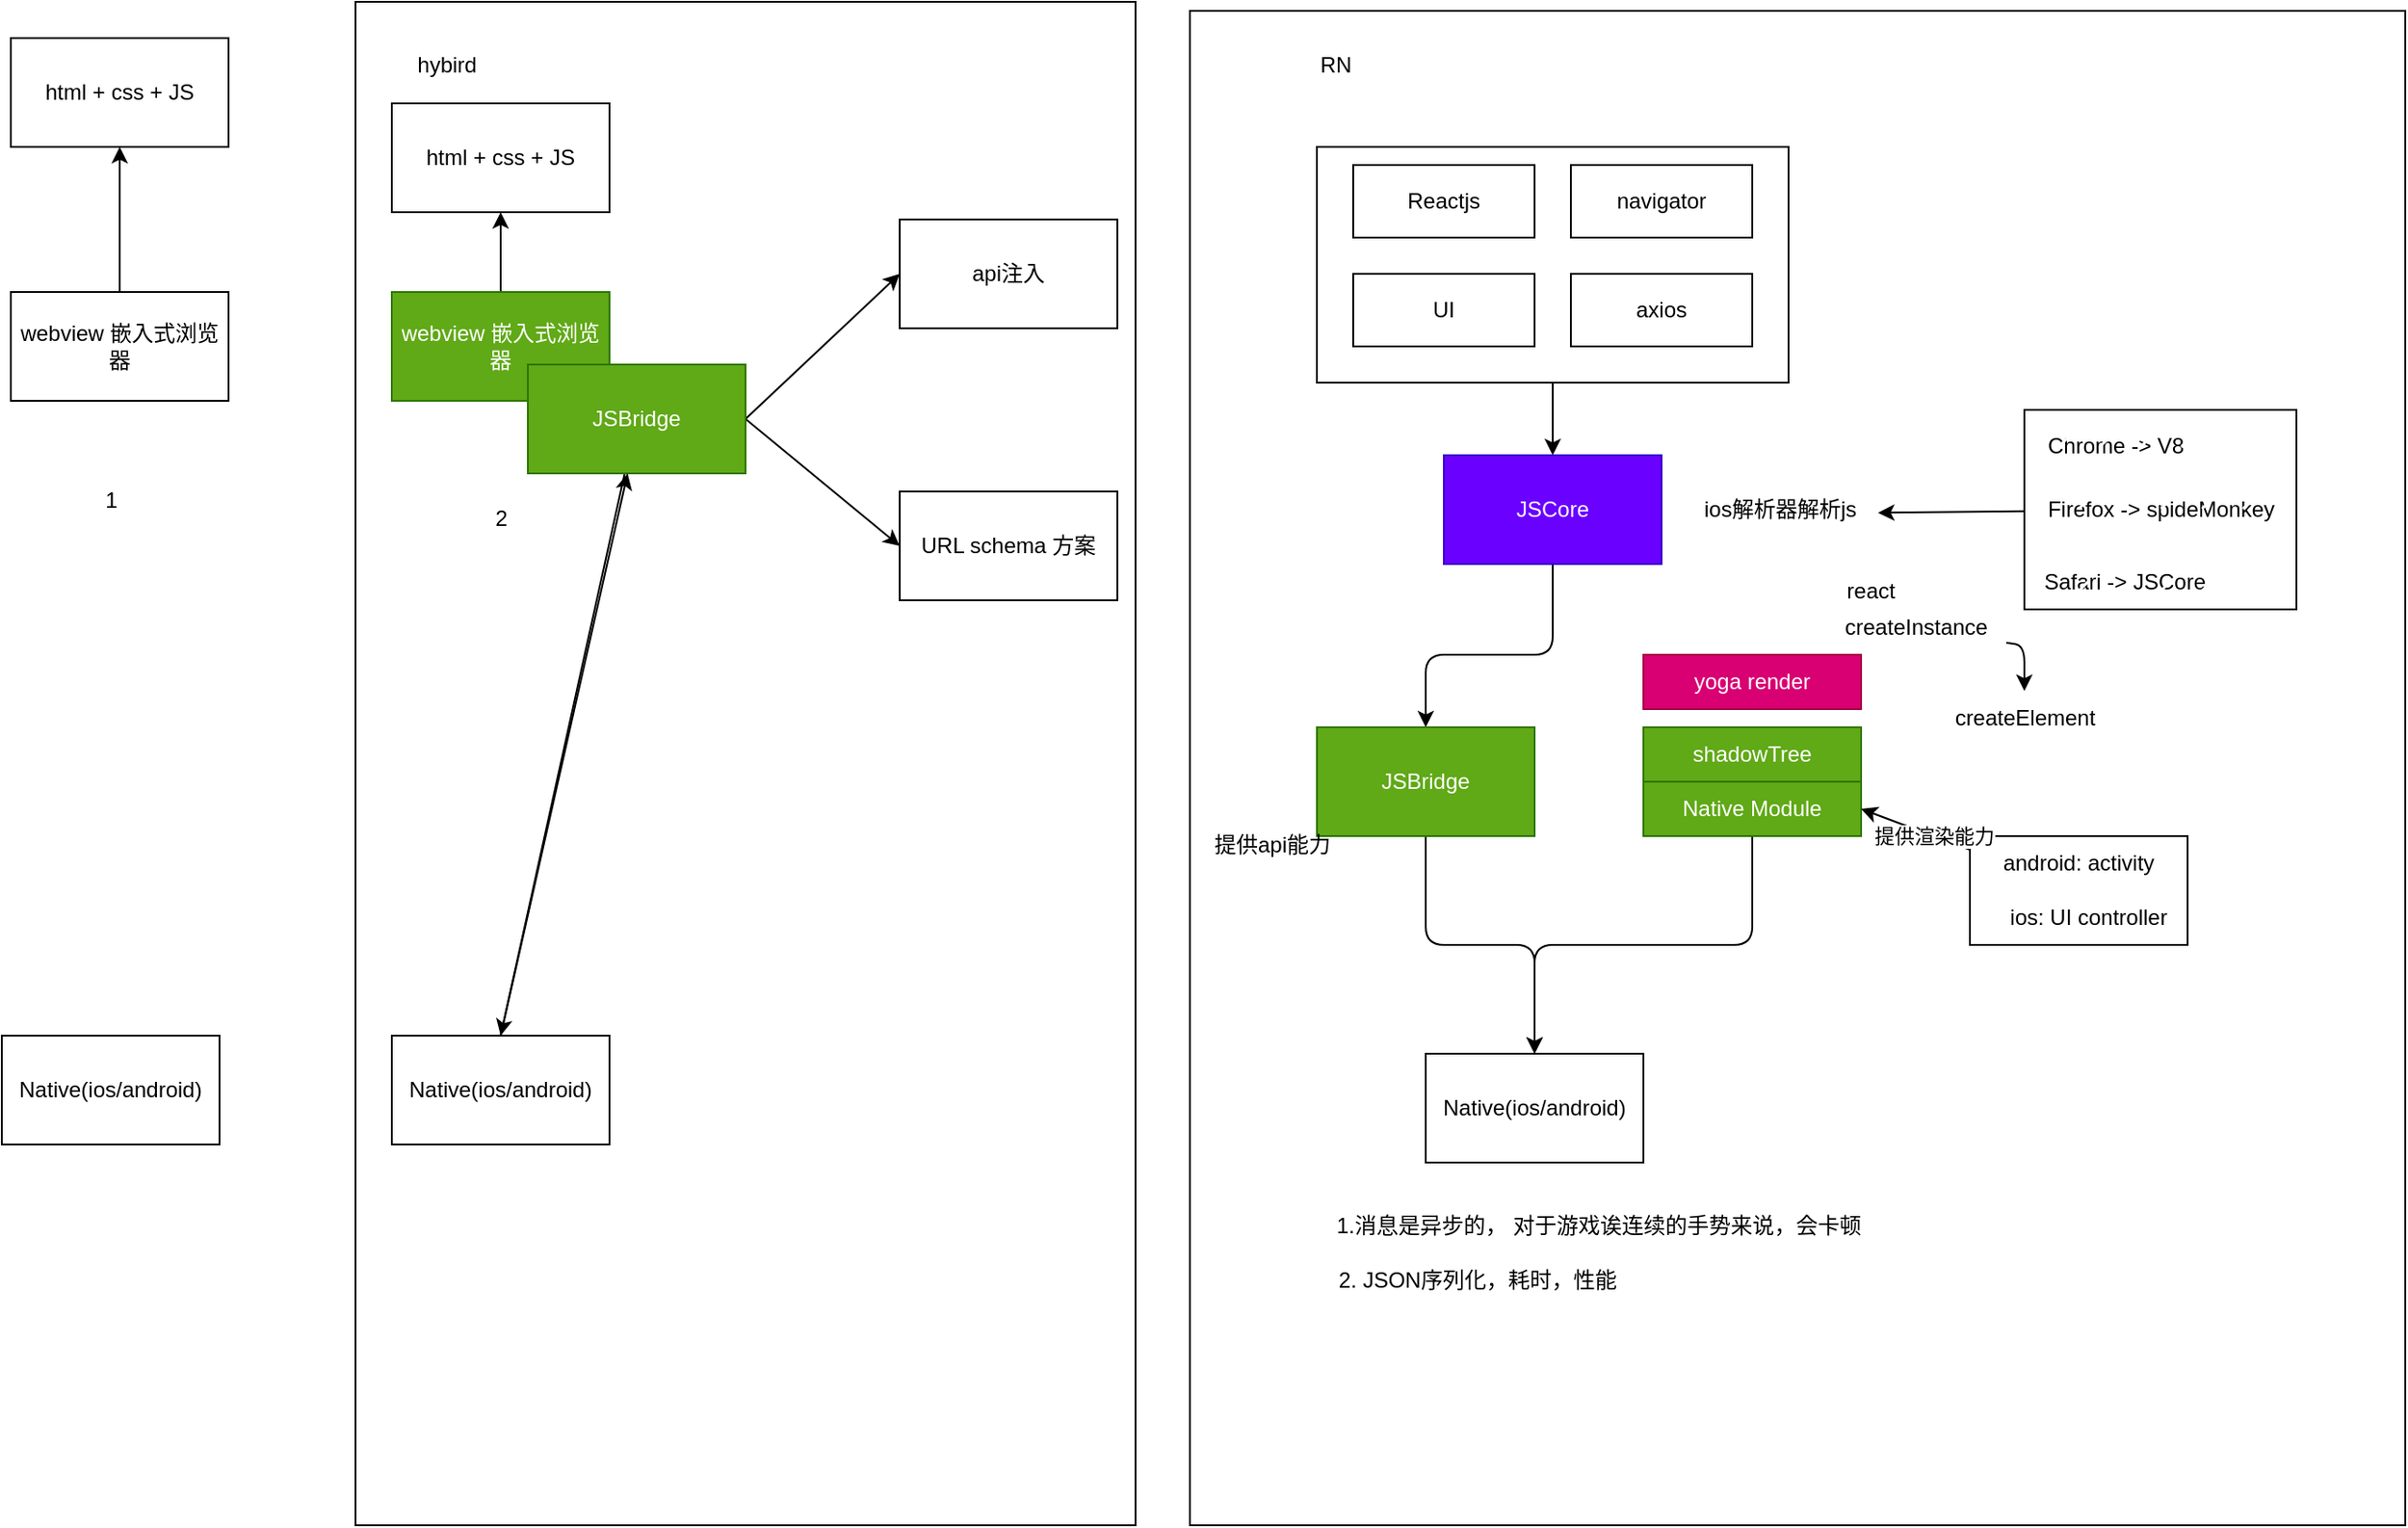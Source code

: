 <mxfile>
    <diagram id="OusYO0dLo0j85xd8YJCD" name="第 1 页">
        <mxGraphModel dx="3484" dy="569" grid="1" gridSize="10" guides="1" tooltips="1" connect="1" arrows="1" fold="1" page="1" pageScale="1" pageWidth="1500" pageHeight="1600" background="none" math="0" shadow="0">
            <root>
                <mxCell id="0"/>
                <mxCell id="1" parent="0"/>
                <mxCell id="67" value="" style="whiteSpace=wrap;html=1;fillStyle=auto;fillColor=none;" vertex="1" parent="1">
                    <mxGeometry x="-900" y="25" width="670" height="835" as="geometry"/>
                </mxCell>
                <mxCell id="68" value="" style="whiteSpace=wrap;html=1;fillStyle=auto;fillColor=none;" vertex="1" parent="1">
                    <mxGeometry x="-1360" y="20" width="430" height="840" as="geometry"/>
                </mxCell>
                <mxCell id="2" value="Native(ios/android)" style="whiteSpace=wrap;html=1;" vertex="1" parent="1">
                    <mxGeometry x="-1555" y="590" width="120" height="60" as="geometry"/>
                </mxCell>
                <mxCell id="5" value="" style="edgeStyle=none;html=1;" edge="1" parent="1" source="3" target="4">
                    <mxGeometry relative="1" as="geometry"/>
                </mxCell>
                <mxCell id="3" value="webview 嵌入式浏览器" style="whiteSpace=wrap;html=1;" vertex="1" parent="1">
                    <mxGeometry x="-1550" y="180" width="120" height="60" as="geometry"/>
                </mxCell>
                <mxCell id="4" value="html + css + JS" style="whiteSpace=wrap;html=1;" vertex="1" parent="1">
                    <mxGeometry x="-1550" y="40" width="120" height="60" as="geometry"/>
                </mxCell>
                <mxCell id="6" value="" style="edgeStyle=none;html=1;" edge="1" source="7" target="8" parent="1">
                    <mxGeometry relative="1" as="geometry"/>
                </mxCell>
                <mxCell id="7" value="webview 嵌入式浏览器" style="whiteSpace=wrap;html=1;fillColor=#60a917;fontColor=#ffffff;strokeColor=#2D7600;fillStyle=auto;" vertex="1" parent="1">
                    <mxGeometry x="-1340" y="180" width="120" height="60" as="geometry"/>
                </mxCell>
                <mxCell id="8" value="html + css + JS" style="whiteSpace=wrap;html=1;" vertex="1" parent="1">
                    <mxGeometry x="-1340" y="76" width="120" height="60" as="geometry"/>
                </mxCell>
                <mxCell id="9" value="1" style="text;html=1;align=center;verticalAlign=middle;resizable=0;points=[];autosize=1;strokeColor=none;fillColor=none;" vertex="1" parent="1">
                    <mxGeometry x="-1510" y="280" width="30" height="30" as="geometry"/>
                </mxCell>
                <mxCell id="10" value="2" style="text;html=1;align=center;verticalAlign=middle;resizable=0;points=[];autosize=1;strokeColor=none;fillColor=none;" vertex="1" parent="1">
                    <mxGeometry x="-1295" y="290" width="30" height="30" as="geometry"/>
                </mxCell>
                <mxCell id="15" style="edgeStyle=none;html=1;entryX=0;entryY=0.5;entryDx=0;entryDy=0;exitX=1;exitY=0.5;exitDx=0;exitDy=0;" edge="1" parent="1" source="11" target="13">
                    <mxGeometry relative="1" as="geometry"/>
                </mxCell>
                <mxCell id="16" style="edgeStyle=none;html=1;exitX=1;exitY=0.5;exitDx=0;exitDy=0;entryX=0;entryY=0.5;entryDx=0;entryDy=0;" edge="1" parent="1" source="11" target="14">
                    <mxGeometry relative="1" as="geometry"/>
                </mxCell>
                <mxCell id="40" style="edgeStyle=none;html=1;entryX=0.5;entryY=0;entryDx=0;entryDy=0;" edge="1" parent="1" source="11" target="39">
                    <mxGeometry relative="1" as="geometry"/>
                </mxCell>
                <mxCell id="11" value="JSBridge" style="whiteSpace=wrap;html=1;fillColor=#60a917;fontColor=#ffffff;strokeColor=#2D7600;fillStyle=auto;" vertex="1" parent="1">
                    <mxGeometry x="-1265" y="220" width="120" height="60" as="geometry"/>
                </mxCell>
                <mxCell id="13" value="api注入" style="whiteSpace=wrap;html=1;" vertex="1" parent="1">
                    <mxGeometry x="-1060" y="140" width="120" height="60" as="geometry"/>
                </mxCell>
                <mxCell id="14" value="URL schema 方案" style="whiteSpace=wrap;html=1;" vertex="1" parent="1">
                    <mxGeometry x="-1060" y="290" width="120" height="60" as="geometry"/>
                </mxCell>
                <mxCell id="18" value="RN" style="text;html=1;align=center;verticalAlign=middle;resizable=0;points=[];autosize=1;strokeColor=none;fillColor=none;" vertex="1" parent="1">
                    <mxGeometry x="-840" y="40" width="40" height="30" as="geometry"/>
                </mxCell>
                <mxCell id="29" value="" style="edgeStyle=none;html=1;" edge="1" parent="1" source="19" target="27">
                    <mxGeometry relative="1" as="geometry"/>
                </mxCell>
                <mxCell id="19" value="" style="whiteSpace=wrap;html=1;fillStyle=dashed;fillColor=default;" vertex="1" parent="1">
                    <mxGeometry x="-830" y="100" width="260" height="130" as="geometry"/>
                </mxCell>
                <mxCell id="21" value="Reactjs" style="whiteSpace=wrap;html=1;fillStyle=dashed;fillColor=default;" vertex="1" parent="1">
                    <mxGeometry x="-810" y="110" width="100" height="40" as="geometry"/>
                </mxCell>
                <mxCell id="22" value="navigator" style="whiteSpace=wrap;html=1;fillStyle=dashed;fillColor=default;" vertex="1" parent="1">
                    <mxGeometry x="-690" y="110" width="100" height="40" as="geometry"/>
                </mxCell>
                <mxCell id="24" value="UI" style="whiteSpace=wrap;html=1;fillStyle=dashed;fillColor=default;" vertex="1" parent="1">
                    <mxGeometry x="-810" y="170" width="100" height="40" as="geometry"/>
                </mxCell>
                <mxCell id="26" value="axios" style="whiteSpace=wrap;html=1;fillStyle=dashed;fillColor=default;" vertex="1" parent="1">
                    <mxGeometry x="-690" y="170" width="100" height="40" as="geometry"/>
                </mxCell>
                <mxCell id="36" style="edgeStyle=none;html=1;exitX=0.5;exitY=1;exitDx=0;exitDy=0;entryX=0.5;entryY=0;entryDx=0;entryDy=0;" edge="1" parent="1" source="27" target="35">
                    <mxGeometry relative="1" as="geometry">
                        <Array as="points">
                            <mxPoint x="-700" y="380"/>
                            <mxPoint x="-770" y="380"/>
                        </Array>
                    </mxGeometry>
                </mxCell>
                <mxCell id="27" value="JSCore" style="whiteSpace=wrap;html=1;fillStyle=auto;fillColor=#6a00ff;fontColor=#ffffff;strokeColor=#3700CC;" vertex="1" parent="1">
                    <mxGeometry x="-760" y="270" width="120" height="60" as="geometry"/>
                </mxCell>
                <mxCell id="30" value="ios解析器解析js" style="text;html=1;align=center;verticalAlign=middle;resizable=0;points=[];autosize=1;strokeColor=none;fillColor=none;" vertex="1" parent="1">
                    <mxGeometry x="-630" y="285" width="110" height="30" as="geometry"/>
                </mxCell>
                <mxCell id="38" style="edgeStyle=none;html=1;exitX=0.5;exitY=1;exitDx=0;exitDy=0;entryX=0.5;entryY=0;entryDx=0;entryDy=0;" edge="1" parent="1" source="35" target="37">
                    <mxGeometry relative="1" as="geometry">
                        <Array as="points">
                            <mxPoint x="-770" y="540"/>
                            <mxPoint x="-710" y="540"/>
                        </Array>
                    </mxGeometry>
                </mxCell>
                <mxCell id="35" value="JSBridge" style="whiteSpace=wrap;html=1;fillStyle=auto;fillColor=#60a917;fontColor=#ffffff;strokeColor=#2D7600;" vertex="1" parent="1">
                    <mxGeometry x="-830" y="420" width="120" height="60" as="geometry"/>
                </mxCell>
                <mxCell id="37" value="Native(ios/android)" style="whiteSpace=wrap;html=1;" vertex="1" parent="1">
                    <mxGeometry x="-770" y="600" width="120" height="60" as="geometry"/>
                </mxCell>
                <mxCell id="41" style="edgeStyle=none;html=1;exitX=0.5;exitY=0;exitDx=0;exitDy=0;" edge="1" parent="1" source="39">
                    <mxGeometry relative="1" as="geometry">
                        <mxPoint x="-1210" y="280" as="targetPoint"/>
                    </mxGeometry>
                </mxCell>
                <mxCell id="39" value="Native(ios/android)" style="whiteSpace=wrap;html=1;" vertex="1" parent="1">
                    <mxGeometry x="-1340" y="590" width="120" height="60" as="geometry"/>
                </mxCell>
                <mxCell id="42" value="shadowTree" style="whiteSpace=wrap;html=1;fillStyle=auto;fillColor=#60a917;fontColor=#ffffff;strokeColor=#2D7600;" vertex="1" parent="1">
                    <mxGeometry x="-650" y="420" width="120" height="30" as="geometry"/>
                </mxCell>
                <mxCell id="54" style="edgeStyle=none;html=1;entryX=0.5;entryY=0;entryDx=0;entryDy=0;" edge="1" parent="1" source="43" target="37">
                    <mxGeometry relative="1" as="geometry">
                        <Array as="points">
                            <mxPoint x="-590" y="540"/>
                            <mxPoint x="-710" y="540"/>
                        </Array>
                    </mxGeometry>
                </mxCell>
                <mxCell id="43" value="Native Module" style="whiteSpace=wrap;html=1;fillStyle=auto;fillColor=#60a917;fontColor=#ffffff;strokeColor=#2D7600;" vertex="1" parent="1">
                    <mxGeometry x="-650" y="450" width="120" height="30" as="geometry"/>
                </mxCell>
                <mxCell id="44" value="" style="group" vertex="1" connectable="0" parent="1">
                    <mxGeometry x="-440" y="245" width="150" height="110" as="geometry"/>
                </mxCell>
                <mxCell id="31" value="Chrome -&amp;gt; V8" style="text;html=1;align=center;verticalAlign=middle;resizable=0;points=[];autosize=1;strokeColor=none;fillColor=none;fillStyle=dashed;" vertex="1" parent="44">
                    <mxGeometry y="5" width="100" height="30" as="geometry"/>
                </mxCell>
                <mxCell id="32" value="Firefox -&amp;gt; spideMonkey" style="text;html=1;align=center;verticalAlign=middle;resizable=0;points=[];autosize=1;strokeColor=none;fillColor=none;fillStyle=dashed;" vertex="1" parent="44">
                    <mxGeometry y="40" width="150" height="30" as="geometry"/>
                </mxCell>
                <mxCell id="33" value="Safari -&amp;gt; JSCore" style="text;html=1;align=center;verticalAlign=middle;resizable=0;points=[];autosize=1;strokeColor=none;fillColor=none;fillStyle=dashed;" vertex="1" parent="44">
                    <mxGeometry y="80" width="110" height="30" as="geometry"/>
                </mxCell>
                <mxCell id="34" value="" style="whiteSpace=wrap;html=1;fillStyle=dashed;fillColor=default;" vertex="1" parent="44">
                    <mxGeometry width="150" height="110" as="geometry"/>
                </mxCell>
                <mxCell id="52" value="" style="edgeStyle=none;html=1;" edge="1" parent="1" source="45" target="47">
                    <mxGeometry relative="1" as="geometry">
                        <Array as="points">
                            <mxPoint x="-440" y="375"/>
                        </Array>
                    </mxGeometry>
                </mxCell>
                <mxCell id="45" value="createInstance" style="text;html=1;align=center;verticalAlign=middle;resizable=0;points=[];autosize=1;strokeColor=none;fillColor=none;" vertex="1" parent="1">
                    <mxGeometry x="-550" y="350" width="100" height="30" as="geometry"/>
                </mxCell>
                <mxCell id="47" value="createElement" style="text;html=1;align=center;verticalAlign=middle;resizable=0;points=[];autosize=1;strokeColor=none;fillColor=none;" vertex="1" parent="1">
                    <mxGeometry x="-490" y="400" width="100" height="30" as="geometry"/>
                </mxCell>
                <mxCell id="53" value="react" style="text;html=1;align=center;verticalAlign=middle;resizable=0;points=[];autosize=1;strokeColor=none;fillColor=none;" vertex="1" parent="1">
                    <mxGeometry x="-550" y="330" width="50" height="30" as="geometry"/>
                </mxCell>
                <mxCell id="56" value="1.消息是异步的， 对于游戏诶连续的手势来说，会卡顿" style="text;html=1;align=center;verticalAlign=middle;resizable=0;points=[];autosize=1;strokeColor=none;fillColor=none;" vertex="1" parent="1">
                    <mxGeometry x="-830" y="680" width="310" height="30" as="geometry"/>
                </mxCell>
                <mxCell id="57" value="2. JSON序列化，耗时，性能" style="text;html=1;align=left;verticalAlign=middle;resizable=0;points=[];autosize=1;strokeColor=none;fillColor=none;" vertex="1" parent="1">
                    <mxGeometry x="-820" y="710" width="180" height="30" as="geometry"/>
                </mxCell>
                <mxCell id="58" value="提供api能力" style="text;html=1;align=center;verticalAlign=middle;resizable=0;points=[];autosize=1;strokeColor=none;fillColor=none;fillStyle=auto;" vertex="1" parent="1">
                    <mxGeometry x="-900" y="470" width="90" height="30" as="geometry"/>
                </mxCell>
                <mxCell id="62" value="" style="group" vertex="1" connectable="0" parent="1">
                    <mxGeometry x="-470" y="480" width="120" height="60" as="geometry"/>
                </mxCell>
                <mxCell id="59" value="android: activity" style="text;strokeColor=none;align=center;fillColor=none;html=1;verticalAlign=middle;whiteSpace=wrap;rounded=0;fillStyle=auto;" vertex="1" parent="62">
                    <mxGeometry x="10" y="5" width="100" height="20" as="geometry"/>
                </mxCell>
                <mxCell id="60" value="ios: UI controller" style="text;html=1;align=center;verticalAlign=middle;resizable=0;points=[];autosize=1;strokeColor=none;fillColor=none;" vertex="1" parent="62">
                    <mxGeometry x="10" y="30" width="110" height="30" as="geometry"/>
                </mxCell>
                <mxCell id="61" value="" style="whiteSpace=wrap;html=1;fillStyle=auto;fillColor=none;" vertex="1" parent="62">
                    <mxGeometry width="120" height="60" as="geometry"/>
                </mxCell>
                <mxCell id="63" style="edgeStyle=none;html=1;entryX=1;entryY=0.5;entryDx=0;entryDy=0;" edge="1" parent="1" source="61" target="43">
                    <mxGeometry relative="1" as="geometry"/>
                </mxCell>
                <mxCell id="64" value="提供渲染能力" style="edgeLabel;html=1;align=center;verticalAlign=middle;resizable=0;points=[];" vertex="1" connectable="0" parent="63">
                    <mxGeometry x="-0.308" relative="1" as="geometry">
                        <mxPoint as="offset"/>
                    </mxGeometry>
                </mxCell>
                <mxCell id="65" style="edgeStyle=none;html=1;entryX=0.994;entryY=0.557;entryDx=0;entryDy=0;entryPerimeter=0;" edge="1" parent="1" source="34" target="30">
                    <mxGeometry relative="1" as="geometry"/>
                </mxCell>
                <mxCell id="69" value="hybird" style="text;html=1;align=center;verticalAlign=middle;resizable=0;points=[];autosize=1;strokeColor=none;fillColor=none;" vertex="1" parent="1">
                    <mxGeometry x="-1340" y="40" width="60" height="30" as="geometry"/>
                </mxCell>
                <mxCell id="71" value="yoga render" style="whiteSpace=wrap;html=1;fillStyle=auto;fillColor=#d80073;fontColor=#ffffff;strokeColor=#A50040;" vertex="1" parent="1">
                    <mxGeometry x="-650" y="380" width="120" height="30" as="geometry"/>
                </mxCell>
            </root>
        </mxGraphModel>
    </diagram>
</mxfile>